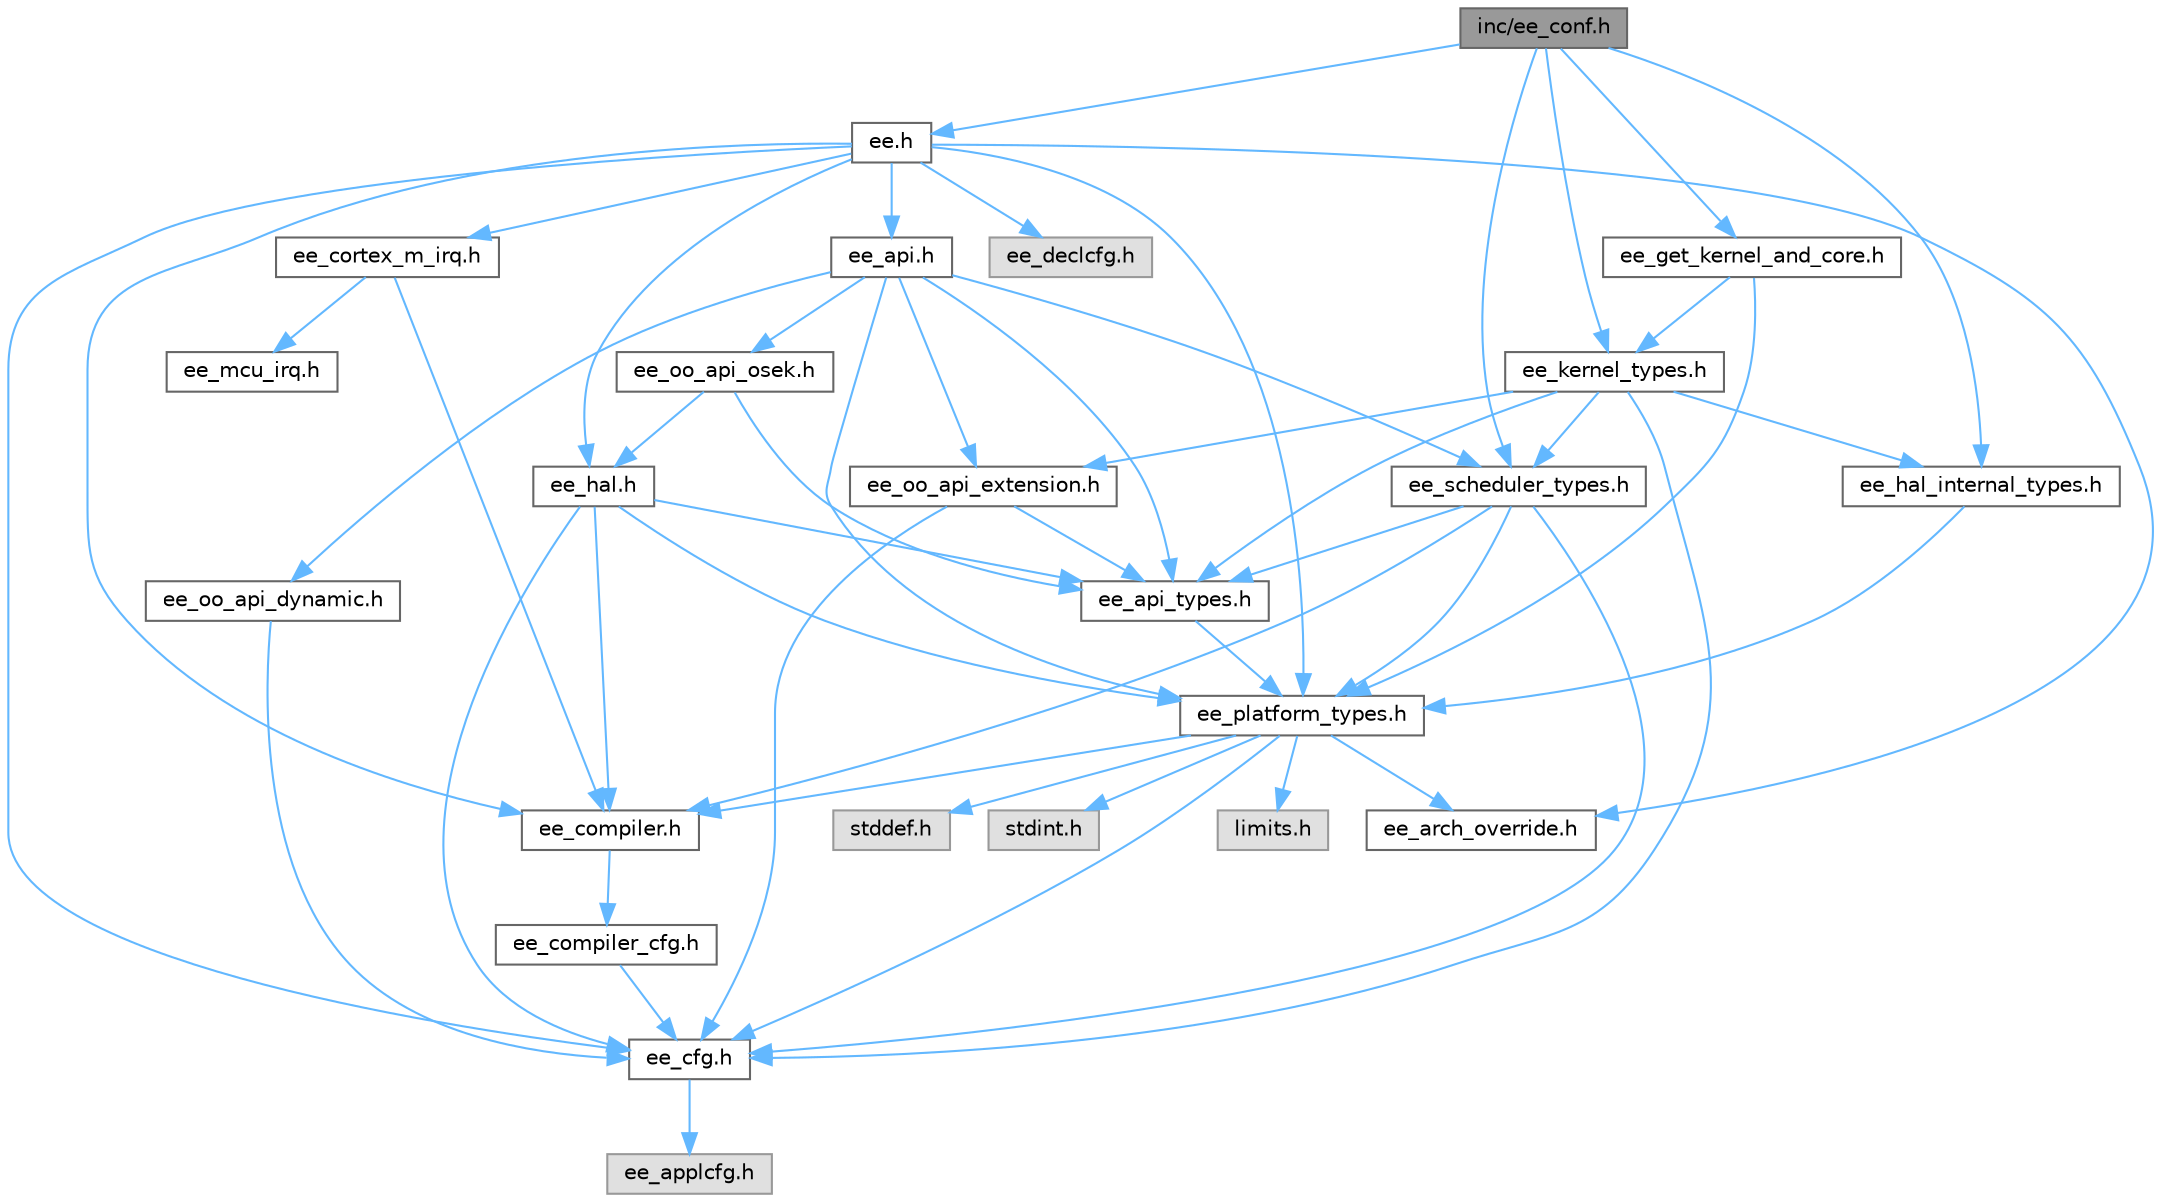 digraph "inc/ee_conf.h"
{
 // LATEX_PDF_SIZE
  bgcolor="transparent";
  edge [fontname=Helvetica,fontsize=10,labelfontname=Helvetica,labelfontsize=10];
  node [fontname=Helvetica,fontsize=10,shape=box,height=0.2,width=0.4];
  Node1 [id="Node000001",label="inc/ee_conf.h",height=0.2,width=0.4,color="gray40", fillcolor="grey60", style="filled", fontcolor="black",tooltip="Main Configuration Collector."];
  Node1 -> Node2 [id="edge53_Node000001_Node000002",color="steelblue1",style="solid",tooltip=" "];
  Node2 [id="Node000002",label="ee.h",height=0.2,width=0.4,color="grey40", fillcolor="white", style="filled",URL="$ee_8h.html",tooltip="Main Collector."];
  Node2 -> Node3 [id="edge54_Node000002_Node000003",color="steelblue1",style="solid",tooltip=" "];
  Node3 [id="Node000003",label="ee_cfg.h",height=0.2,width=0.4,color="grey40", fillcolor="white", style="filled",URL="$ee__cfg_8h.html",tooltip="Common Configuration Collector."];
  Node3 -> Node4 [id="edge55_Node000003_Node000004",color="steelblue1",style="solid",tooltip=" "];
  Node4 [id="Node000004",label="ee_applcfg.h",height=0.2,width=0.4,color="grey60", fillcolor="#E0E0E0", style="filled",tooltip=" "];
  Node2 -> Node5 [id="edge56_Node000002_Node000005",color="steelblue1",style="solid",tooltip=" "];
  Node5 [id="Node000005",label="ee_arch_override.h",height=0.2,width=0.4,color="grey40", fillcolor="white", style="filled",URL="$ee__arch__override_8h.html",tooltip="Override default settings used in the architecture."];
  Node2 -> Node6 [id="edge57_Node000002_Node000006",color="steelblue1",style="solid",tooltip=" "];
  Node6 [id="Node000006",label="ee_compiler.h",height=0.2,width=0.4,color="grey40", fillcolor="white", style="filled",URL="$ee__compiler_8h.html",tooltip="Compilers Abstraction File."];
  Node6 -> Node7 [id="edge58_Node000006_Node000007",color="steelblue1",style="solid",tooltip=" "];
  Node7 [id="Node000007",label="ee_compiler_cfg.h",height=0.2,width=0.4,color="grey40", fillcolor="white", style="filled",URL="$ee__compiler__cfg_8h.html",tooltip="Compilers Cfg Collector."];
  Node7 -> Node3 [id="edge59_Node000007_Node000003",color="steelblue1",style="solid",tooltip=" "];
  Node2 -> Node8 [id="edge60_Node000002_Node000008",color="steelblue1",style="solid",tooltip=" "];
  Node8 [id="Node000008",label="ee_platform_types.h",height=0.2,width=0.4,color="grey40", fillcolor="white", style="filled",URL="$ee__platform__types_8h.html",tooltip="Platform Types."];
  Node8 -> Node3 [id="edge61_Node000008_Node000003",color="steelblue1",style="solid",tooltip=" "];
  Node8 -> Node5 [id="edge62_Node000008_Node000005",color="steelblue1",style="solid",tooltip=" "];
  Node8 -> Node6 [id="edge63_Node000008_Node000006",color="steelblue1",style="solid",tooltip=" "];
  Node8 -> Node9 [id="edge64_Node000008_Node000009",color="steelblue1",style="solid",tooltip=" "];
  Node9 [id="Node000009",label="limits.h",height=0.2,width=0.4,color="grey60", fillcolor="#E0E0E0", style="filled",tooltip=" "];
  Node8 -> Node10 [id="edge65_Node000008_Node000010",color="steelblue1",style="solid",tooltip=" "];
  Node10 [id="Node000010",label="stddef.h",height=0.2,width=0.4,color="grey60", fillcolor="#E0E0E0", style="filled",tooltip=" "];
  Node8 -> Node11 [id="edge66_Node000008_Node000011",color="steelblue1",style="solid",tooltip=" "];
  Node11 [id="Node000011",label="stdint.h",height=0.2,width=0.4,color="grey60", fillcolor="#E0E0E0", style="filled",tooltip=" "];
  Node2 -> Node12 [id="edge67_Node000002_Node000012",color="steelblue1",style="solid",tooltip=" "];
  Node12 [id="Node000012",label="ee_hal.h",height=0.2,width=0.4,color="grey40", fillcolor="white", style="filled",URL="$ee__hal_8h.html",tooltip="HAL support visible to the application."];
  Node12 -> Node3 [id="edge68_Node000012_Node000003",color="steelblue1",style="solid",tooltip=" "];
  Node12 -> Node6 [id="edge69_Node000012_Node000006",color="steelblue1",style="solid",tooltip=" "];
  Node12 -> Node8 [id="edge70_Node000012_Node000008",color="steelblue1",style="solid",tooltip=" "];
  Node12 -> Node13 [id="edge71_Node000012_Node000013",color="steelblue1",style="solid",tooltip=" "];
  Node13 [id="Node000013",label="ee_api_types.h",height=0.2,width=0.4,color="grey40", fillcolor="white", style="filled",URL="$ee__api__types_8h.html",tooltip="OSEK Kernel API Types."];
  Node13 -> Node8 [id="edge72_Node000013_Node000008",color="steelblue1",style="solid",tooltip=" "];
  Node2 -> Node14 [id="edge73_Node000002_Node000014",color="steelblue1",style="solid",tooltip=" "];
  Node14 [id="Node000014",label="ee_api.h",height=0.2,width=0.4,color="grey40", fillcolor="white", style="filled",URL="$ee__api_8h.html",tooltip="OSEK Kernel APIs Collector."];
  Node14 -> Node8 [id="edge74_Node000014_Node000008",color="steelblue1",style="solid",tooltip=" "];
  Node14 -> Node13 [id="edge75_Node000014_Node000013",color="steelblue1",style="solid",tooltip=" "];
  Node14 -> Node15 [id="edge76_Node000014_Node000015",color="steelblue1",style="solid",tooltip=" "];
  Node15 [id="Node000015",label="ee_oo_api_osek.h",height=0.2,width=0.4,color="grey40", fillcolor="white", style="filled",URL="$ee__oo__api__osek_8h.html",tooltip="OSEK Kernel APIs."];
  Node15 -> Node12 [id="edge77_Node000015_Node000012",color="steelblue1",style="solid",tooltip=" "];
  Node15 -> Node13 [id="edge78_Node000015_Node000013",color="steelblue1",style="solid",tooltip=" "];
  Node14 -> Node16 [id="edge79_Node000014_Node000016",color="steelblue1",style="solid",tooltip=" "];
  Node16 [id="Node000016",label="ee_oo_api_dynamic.h",height=0.2,width=0.4,color="grey40", fillcolor="white", style="filled",URL="$ee__oo__api__dynamic_8h.html",tooltip="OSEK Kernel Dynamic APIs."];
  Node16 -> Node3 [id="edge80_Node000016_Node000003",color="steelblue1",style="solid",tooltip=" "];
  Node14 -> Node17 [id="edge81_Node000014_Node000017",color="steelblue1",style="solid",tooltip=" "];
  Node17 [id="Node000017",label="ee_oo_api_extension.h",height=0.2,width=0.4,color="grey40", fillcolor="white", style="filled",URL="$ee__oo__api__extension_8h.html",tooltip="OSEK Kernel Extended APIs."];
  Node17 -> Node3 [id="edge82_Node000017_Node000003",color="steelblue1",style="solid",tooltip=" "];
  Node17 -> Node13 [id="edge83_Node000017_Node000013",color="steelblue1",style="solid",tooltip=" "];
  Node14 -> Node18 [id="edge84_Node000014_Node000018",color="steelblue1",style="solid",tooltip=" "];
  Node18 [id="Node000018",label="ee_scheduler_types.h",height=0.2,width=0.4,color="grey40", fillcolor="white", style="filled",URL="$ee__scheduler__types_8h.html",tooltip="Contains the types for different scheduler data structures."];
  Node18 -> Node3 [id="edge85_Node000018_Node000003",color="steelblue1",style="solid",tooltip=" "];
  Node18 -> Node6 [id="edge86_Node000018_Node000006",color="steelblue1",style="solid",tooltip=" "];
  Node18 -> Node8 [id="edge87_Node000018_Node000008",color="steelblue1",style="solid",tooltip=" "];
  Node18 -> Node13 [id="edge88_Node000018_Node000013",color="steelblue1",style="solid",tooltip=" "];
  Node2 -> Node19 [id="edge89_Node000002_Node000019",color="steelblue1",style="solid",tooltip=" "];
  Node19 [id="Node000019",label="ee_cortex_m_irq.h",height=0.2,width=0.4,color="grey40", fillcolor="white", style="filled",URL="$ee__cortex__m__irq_8h.html",tooltip="ARM Cortex-M IRQs."];
  Node19 -> Node6 [id="edge90_Node000019_Node000006",color="steelblue1",style="solid",tooltip=" "];
  Node19 -> Node20 [id="edge91_Node000019_Node000020",color="steelblue1",style="solid",tooltip=" "];
  Node20 [id="Node000020",label="ee_mcu_irq.h",height=0.2,width=0.4,color="grey40", fillcolor="white", style="filled",URL="$ee__mcu__irq_8h.html",tooltip="MCU IRQs."];
  Node2 -> Node21 [id="edge92_Node000002_Node000021",color="steelblue1",style="solid",tooltip=" "];
  Node21 [id="Node000021",label="ee_declcfg.h",height=0.2,width=0.4,color="grey60", fillcolor="#E0E0E0", style="filled",tooltip=" "];
  Node1 -> Node22 [id="edge93_Node000001_Node000022",color="steelblue1",style="solid",tooltip=" "];
  Node22 [id="Node000022",label="ee_hal_internal_types.h",height=0.2,width=0.4,color="grey40", fillcolor="white", style="filled",URL="$ee__hal__internal__types_8h.html",tooltip="HAL Internal Types."];
  Node22 -> Node8 [id="edge94_Node000022_Node000008",color="steelblue1",style="solid",tooltip=" "];
  Node1 -> Node18 [id="edge95_Node000001_Node000018",color="steelblue1",style="solid",tooltip=" "];
  Node1 -> Node23 [id="edge96_Node000001_Node000023",color="steelblue1",style="solid",tooltip=" "];
  Node23 [id="Node000023",label="ee_kernel_types.h",height=0.2,width=0.4,color="grey40", fillcolor="white", style="filled",URL="$ee__kernel__types_8h.html",tooltip="OSEK Kernel Internal Types."];
  Node23 -> Node3 [id="edge97_Node000023_Node000003",color="steelblue1",style="solid",tooltip=" "];
  Node23 -> Node13 [id="edge98_Node000023_Node000013",color="steelblue1",style="solid",tooltip=" "];
  Node23 -> Node17 [id="edge99_Node000023_Node000017",color="steelblue1",style="solid",tooltip=" "];
  Node23 -> Node22 [id="edge100_Node000023_Node000022",color="steelblue1",style="solid",tooltip=" "];
  Node23 -> Node18 [id="edge101_Node000023_Node000018",color="steelblue1",style="solid",tooltip=" "];
  Node1 -> Node24 [id="edge102_Node000001_Node000024",color="steelblue1",style="solid",tooltip=" "];
  Node24 [id="Node000024",label="ee_get_kernel_and_core.h",height=0.2,width=0.4,color="grey40", fillcolor="white", style="filled",URL="$ee__get__kernel__and__core_8h.html",tooltip="HAL internal."];
  Node24 -> Node8 [id="edge103_Node000024_Node000008",color="steelblue1",style="solid",tooltip=" "];
  Node24 -> Node23 [id="edge104_Node000024_Node000023",color="steelblue1",style="solid",tooltip=" "];
}
